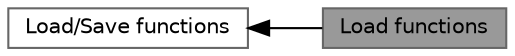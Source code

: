 digraph "Load functions"
{
 // LATEX_PDF_SIZE
  bgcolor="transparent";
  edge [fontname=Helvetica,fontsize=10,labelfontname=Helvetica,labelfontsize=10];
  node [fontname=Helvetica,fontsize=10,shape=box,height=0.2,width=0.4];
  rankdir=LR;
  Node1 [label="Load functions",height=0.2,width=0.4,color="gray40", fillcolor="grey60", style="filled", fontcolor="black",tooltip="List of functions that allow to load from file an input Mesh."];
  Node2 [label="Load/Save functions",height=0.2,width=0.4,color="grey40", fillcolor="white", style="filled",URL="$group__load__save.html",tooltip="List of functions that allow to load from file or save to a file an input Mesh."];
  Node2->Node1 [shape=plaintext, dir="back", style="solid"];
}
